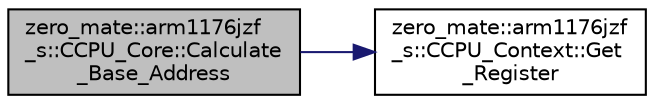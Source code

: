 digraph "zero_mate::arm1176jzf_s::CCPU_Core::Calculate_Base_Address"
{
 // LATEX_PDF_SIZE
  bgcolor="transparent";
  edge [fontname="Helvetica",fontsize="10",labelfontname="Helvetica",labelfontsize="10"];
  node [fontname="Helvetica",fontsize="10",shape=record];
  rankdir="LR";
  Node1 [label="zero_mate::arm1176jzf\l_s::CCPU_Core::Calculate\l_Base_Address",height=0.2,width=0.4,color="black", fillcolor="grey75", style="filled", fontcolor="black",tooltip="Calculates the base address of a data transfer instruction."];
  Node1 -> Node2 [color="midnightblue",fontsize="10",style="solid",fontname="Helvetica"];
  Node2 [label="zero_mate::arm1176jzf\l_s::CCPU_Context::Get\l_Register",height=0.2,width=0.4,color="black",URL="$classzero__mate_1_1arm1176jzf__s_1_1CCPU__Context.html#a22efcb34f3c1bd9f46f1f75771103ef9",tooltip=" "];
}
